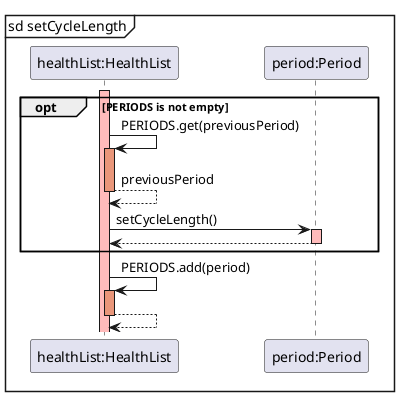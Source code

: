 @startuml

mainframe sd setCycleLength
participant "healthList:HealthList" as HealthList
participant "period:Period" as Period

activate HealthList #FFBBBB

opt  PERIODS is not empty

HealthList -> HealthList: PERIODS.get(previousPeriod)
activate HealthList #DarkSalmon
HealthList --> HealthList: previousPeriod
deactivate HealthList #FFBBBB


HealthList -> Period: setCycleLength()
activate Period #FFBBBB
Period --> HealthList:
deactivate Period #FFBBBB

end

HealthList -> HealthList: PERIODS.add(period)
activate HealthList #DarkSalmon
HealthList --> HealthList:
deactivate HealthList #DarkSalmon

@enduml